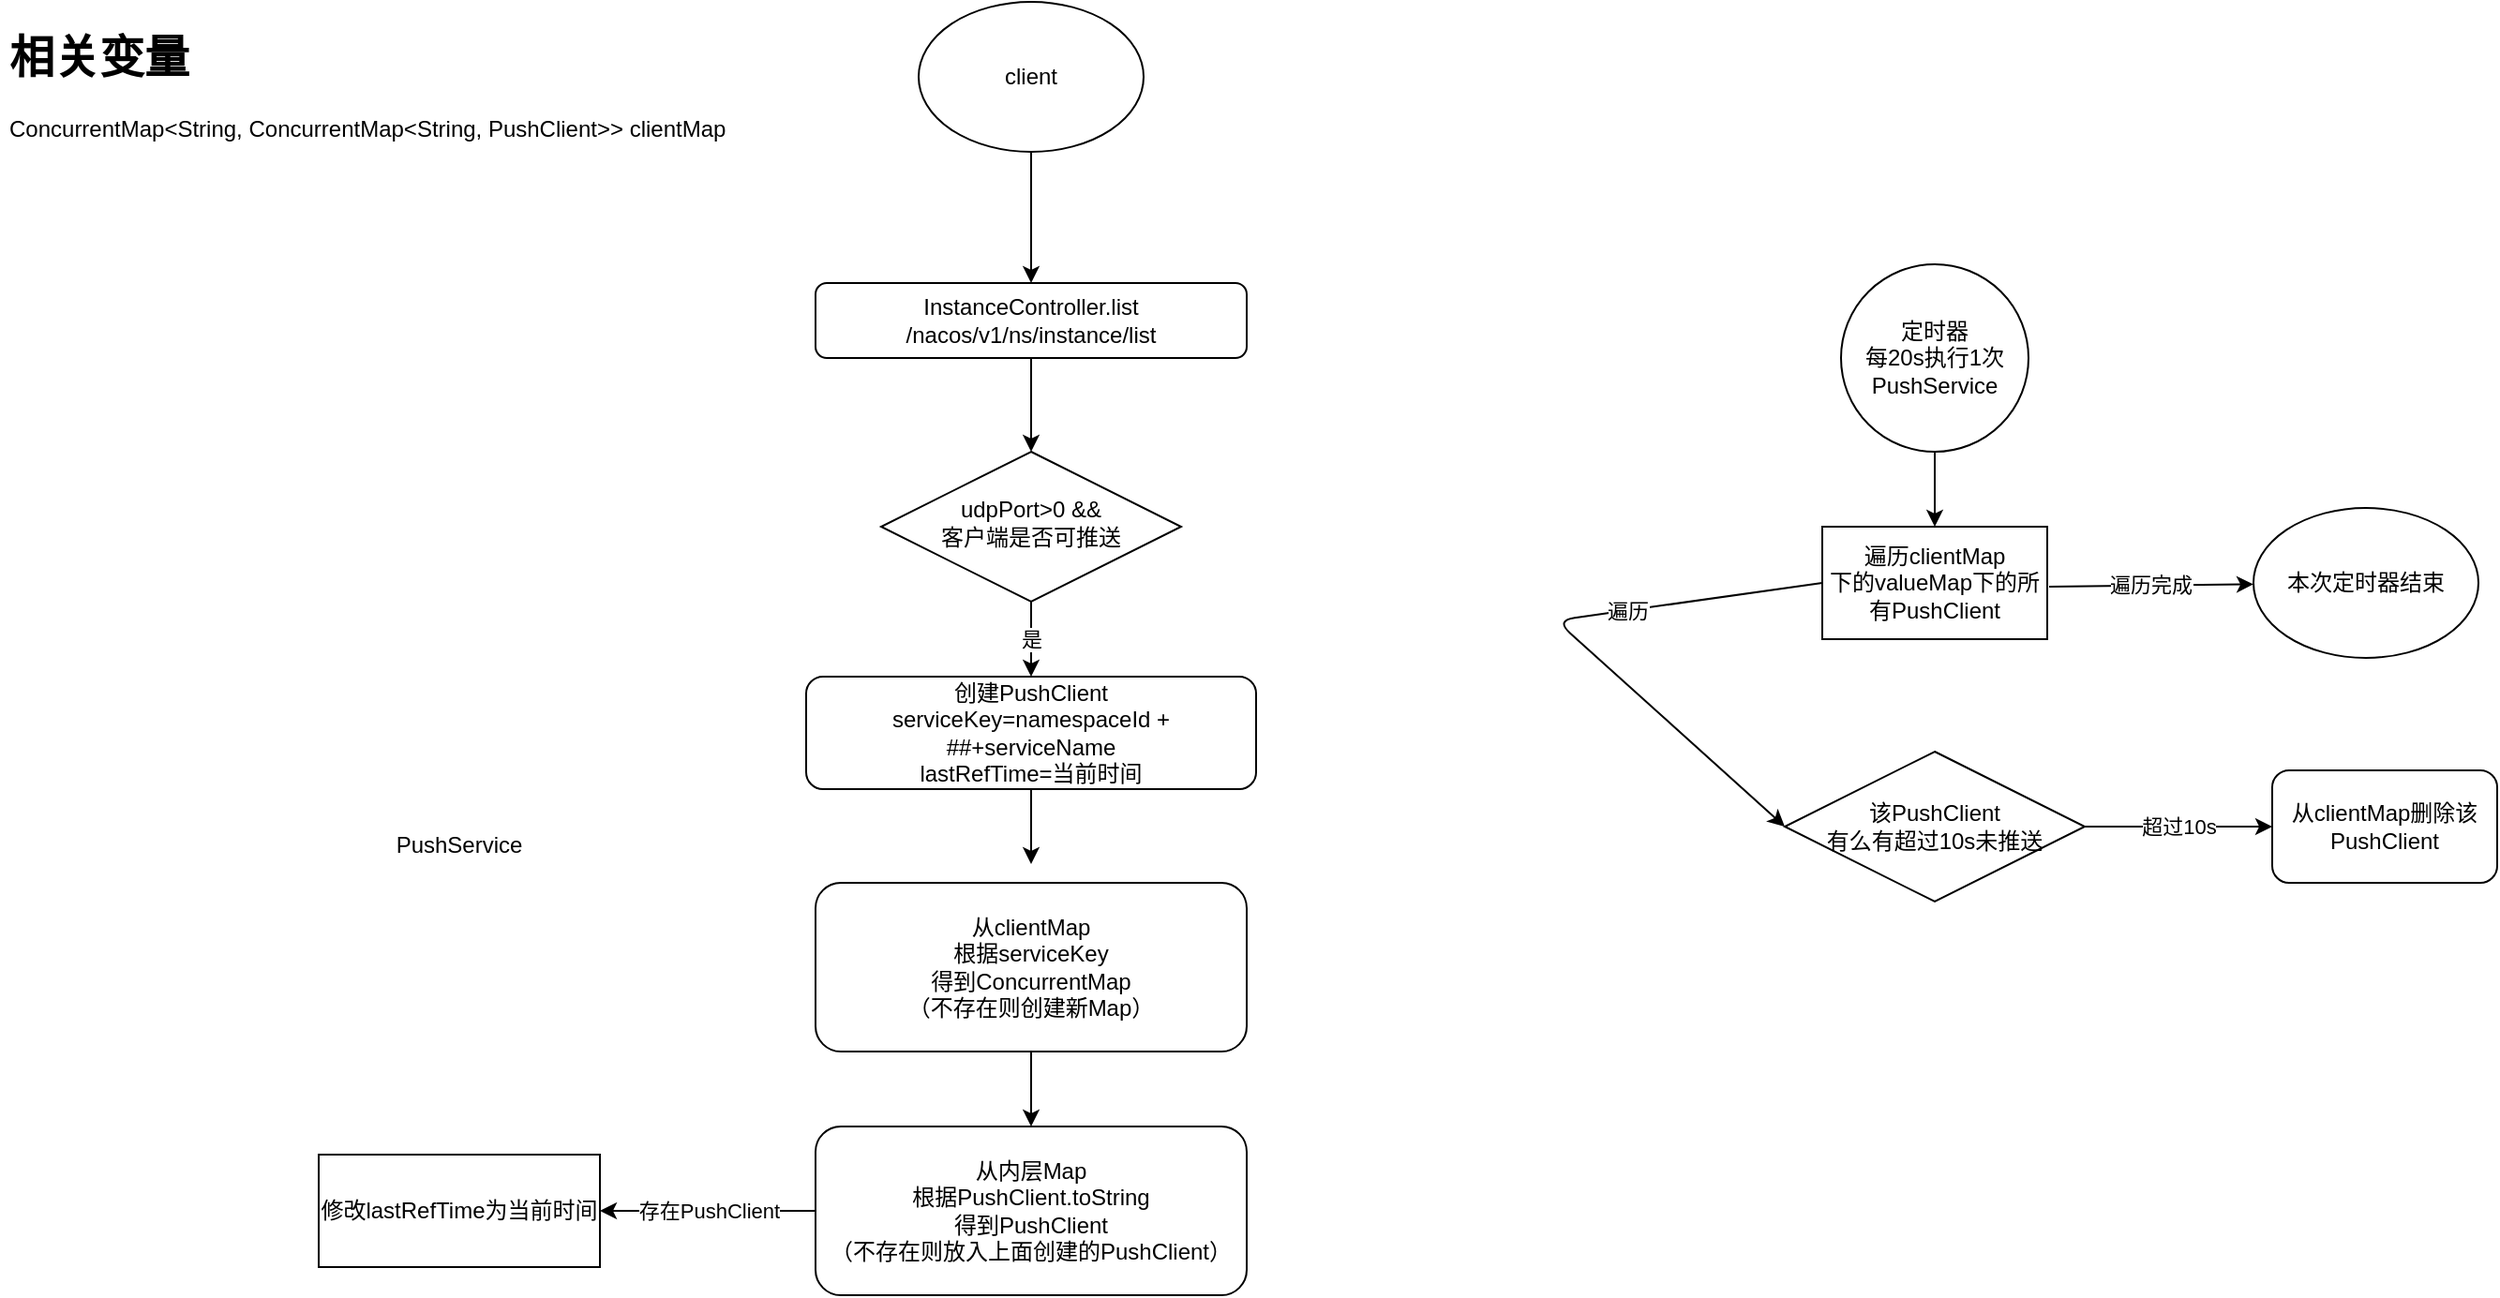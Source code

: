 <mxfile version="13.7.3" type="device" pages="5"><diagram id="C5RBs43oDa-KdzZeNtuy" name="heartbeat"><mxGraphModel dx="2249" dy="1991" grid="1" gridSize="10" guides="1" tooltips="1" connect="1" arrows="1" fold="1" page="1" pageScale="1" pageWidth="827" pageHeight="1169" math="0" shadow="0"><root><mxCell id="WIyWlLk6GJQsqaUBKTNV-0"/><mxCell id="WIyWlLk6GJQsqaUBKTNV-1" parent="WIyWlLk6GJQsqaUBKTNV-0"/><mxCell id="wNsF1G5I3sS4TSTgAf5W-1" value="InstanceController.list&lt;br&gt;/nacos/v1/ns/instance/list" style="rounded=1;whiteSpace=wrap;html=1;fontSize=12;glass=0;strokeWidth=1;shadow=0;" parent="WIyWlLk6GJQsqaUBKTNV-1" vertex="1"><mxGeometry x="165" y="110" width="230" height="40" as="geometry"/></mxCell><mxCell id="wNsF1G5I3sS4TSTgAf5W-3" value="udpPort&amp;gt;0 &amp;amp;&amp;amp;&lt;br&gt;客户端是否可推送" style="rhombus;whiteSpace=wrap;html=1;shadow=0;fontFamily=Helvetica;fontSize=12;align=center;strokeWidth=1;spacing=6;spacingTop=-4;" parent="WIyWlLk6GJQsqaUBKTNV-1" vertex="1"><mxGeometry x="200" y="200" width="160" height="80" as="geometry"/></mxCell><mxCell id="wNsF1G5I3sS4TSTgAf5W-4" value="" style="endArrow=classic;html=1;" parent="WIyWlLk6GJQsqaUBKTNV-1" source="wNsF1G5I3sS4TSTgAf5W-1" target="wNsF1G5I3sS4TSTgAf5W-3" edge="1"><mxGeometry width="50" height="50" relative="1" as="geometry"><mxPoint x="390" y="420" as="sourcePoint"/><mxPoint x="440" y="370" as="targetPoint"/></mxGeometry></mxCell><mxCell id="wNsF1G5I3sS4TSTgAf5W-6" value="创建PushClient&lt;br&gt;serviceKey=namespaceId + ##+serviceName&lt;br&gt;lastRefTime=当前时间" style="rounded=1;whiteSpace=wrap;html=1;fontSize=12;glass=0;strokeWidth=1;shadow=0;" parent="WIyWlLk6GJQsqaUBKTNV-1" vertex="1"><mxGeometry x="160" y="320" width="240" height="60" as="geometry"/></mxCell><mxCell id="wNsF1G5I3sS4TSTgAf5W-7" value="是" style="endArrow=classic;html=1;exitX=0.5;exitY=1;exitDx=0;exitDy=0;" parent="WIyWlLk6GJQsqaUBKTNV-1" source="wNsF1G5I3sS4TSTgAf5W-3" target="wNsF1G5I3sS4TSTgAf5W-6" edge="1"><mxGeometry width="50" height="50" relative="1" as="geometry"><mxPoint x="390" y="420" as="sourcePoint"/><mxPoint x="440" y="370" as="targetPoint"/></mxGeometry></mxCell><mxCell id="wNsF1G5I3sS4TSTgAf5W-10" value="" style="endArrow=classic;html=1;exitX=0.5;exitY=1;exitDx=0;exitDy=0;" parent="WIyWlLk6GJQsqaUBKTNV-1" source="wNsF1G5I3sS4TSTgAf5W-6" edge="1"><mxGeometry width="50" height="50" relative="1" as="geometry"><mxPoint x="390" y="470" as="sourcePoint"/><mxPoint x="280" y="420" as="targetPoint"/></mxGeometry></mxCell><mxCell id="wNsF1G5I3sS4TSTgAf5W-12" value="从clientMap&lt;br&gt;根据serviceKey&lt;br&gt;得到ConcurrentMap&lt;br&gt;（不存在则创建新Map）" style="rounded=1;whiteSpace=wrap;html=1;fontSize=12;glass=0;strokeWidth=1;shadow=0;" parent="WIyWlLk6GJQsqaUBKTNV-1" vertex="1"><mxGeometry x="165" y="430" width="230" height="90" as="geometry"/></mxCell><mxCell id="wNsF1G5I3sS4TSTgAf5W-14" value="从内层Map&lt;br&gt;根据PushClient.toString&lt;br&gt;得到PushClient&lt;br&gt;（不存在则放入上面创建的PushClient）" style="rounded=1;whiteSpace=wrap;html=1;fontSize=12;glass=0;strokeWidth=1;shadow=0;" parent="WIyWlLk6GJQsqaUBKTNV-1" vertex="1"><mxGeometry x="165" y="560" width="230" height="90" as="geometry"/></mxCell><mxCell id="wNsF1G5I3sS4TSTgAf5W-15" value="" style="endArrow=classic;html=1;exitX=0.5;exitY=1;exitDx=0;exitDy=0;entryX=0.5;entryY=0;entryDx=0;entryDy=0;" parent="WIyWlLk6GJQsqaUBKTNV-1" source="wNsF1G5I3sS4TSTgAf5W-12" target="wNsF1G5I3sS4TSTgAf5W-14" edge="1"><mxGeometry width="50" height="50" relative="1" as="geometry"><mxPoint x="390" y="560" as="sourcePoint"/><mxPoint x="440" y="510" as="targetPoint"/></mxGeometry></mxCell><mxCell id="wNsF1G5I3sS4TSTgAf5W-16" value="修改lastRefTime为当前时间" style="rounded=0;whiteSpace=wrap;html=1;" parent="WIyWlLk6GJQsqaUBKTNV-1" vertex="1"><mxGeometry x="-100" y="575" width="150" height="60" as="geometry"/></mxCell><mxCell id="wNsF1G5I3sS4TSTgAf5W-17" value="存在PushClient" style="endArrow=classic;html=1;exitX=0;exitY=0.5;exitDx=0;exitDy=0;" parent="WIyWlLk6GJQsqaUBKTNV-1" source="wNsF1G5I3sS4TSTgAf5W-14" target="wNsF1G5I3sS4TSTgAf5W-16" edge="1"><mxGeometry width="50" height="50" relative="1" as="geometry"><mxPoint x="360" y="560" as="sourcePoint"/><mxPoint x="410" y="510" as="targetPoint"/></mxGeometry></mxCell><mxCell id="wNsF1G5I3sS4TSTgAf5W-18" value="PushService" style="text;html=1;strokeColor=none;fillColor=none;align=center;verticalAlign=middle;whiteSpace=wrap;rounded=0;" parent="WIyWlLk6GJQsqaUBKTNV-1" vertex="1"><mxGeometry x="-45" y="400" width="40" height="20" as="geometry"/></mxCell><mxCell id="wNsF1G5I3sS4TSTgAf5W-19" value="client" style="ellipse;whiteSpace=wrap;html=1;" parent="WIyWlLk6GJQsqaUBKTNV-1" vertex="1"><mxGeometry x="220" y="-40" width="120" height="80" as="geometry"/></mxCell><mxCell id="wNsF1G5I3sS4TSTgAf5W-20" value="" style="endArrow=classic;html=1;exitX=0.5;exitY=1;exitDx=0;exitDy=0;" parent="WIyWlLk6GJQsqaUBKTNV-1" source="wNsF1G5I3sS4TSTgAf5W-19" target="wNsF1G5I3sS4TSTgAf5W-1" edge="1"><mxGeometry width="50" height="50" relative="1" as="geometry"><mxPoint x="360" y="250" as="sourcePoint"/><mxPoint x="410" y="200" as="targetPoint"/></mxGeometry></mxCell><mxCell id="wNsF1G5I3sS4TSTgAf5W-21" value="定时器&lt;br&gt;每20s执行1次&lt;br&gt;PushService" style="ellipse;whiteSpace=wrap;html=1;aspect=fixed;" parent="WIyWlLk6GJQsqaUBKTNV-1" vertex="1"><mxGeometry x="712" y="100" width="100" height="100" as="geometry"/></mxCell><mxCell id="wNsF1G5I3sS4TSTgAf5W-22" value="&lt;span&gt;该PushClient&lt;br&gt;有么有超过10s未推送&lt;br&gt;&lt;/span&gt;" style="rhombus;whiteSpace=wrap;html=1;" parent="WIyWlLk6GJQsqaUBKTNV-1" vertex="1"><mxGeometry x="682" y="360" width="160" height="80" as="geometry"/></mxCell><mxCell id="wNsF1G5I3sS4TSTgAf5W-23" value="&lt;span&gt;遍历&lt;/span&gt;&lt;span&gt;clientMap&lt;br&gt;下的valueMap下的所有PushClient&lt;/span&gt;" style="rounded=0;whiteSpace=wrap;html=1;" parent="WIyWlLk6GJQsqaUBKTNV-1" vertex="1"><mxGeometry x="702" y="240" width="120" height="60" as="geometry"/></mxCell><mxCell id="wNsF1G5I3sS4TSTgAf5W-24" value="" style="endArrow=classic;html=1;exitX=0;exitY=0.5;exitDx=0;exitDy=0;entryX=0;entryY=0.5;entryDx=0;entryDy=0;" parent="WIyWlLk6GJQsqaUBKTNV-1" source="wNsF1G5I3sS4TSTgAf5W-23" target="wNsF1G5I3sS4TSTgAf5W-22" edge="1"><mxGeometry width="50" height="50" relative="1" as="geometry"><mxPoint x="440" y="230" as="sourcePoint"/><mxPoint x="490" y="180" as="targetPoint"/><Array as="points"><mxPoint x="560" y="290"/></Array></mxGeometry></mxCell><mxCell id="wNsF1G5I3sS4TSTgAf5W-25" value="遍历" style="edgeLabel;html=1;align=center;verticalAlign=middle;resizable=0;points=[];" parent="wNsF1G5I3sS4TSTgAf5W-24" vertex="1" connectable="0"><mxGeometry x="-0.317" relative="1" as="geometry"><mxPoint as="offset"/></mxGeometry></mxCell><mxCell id="wNsF1G5I3sS4TSTgAf5W-26" value="从clientMap删除该&lt;br&gt;PushClient" style="rounded=1;whiteSpace=wrap;html=1;" parent="WIyWlLk6GJQsqaUBKTNV-1" vertex="1"><mxGeometry x="942" y="370" width="120" height="60" as="geometry"/></mxCell><mxCell id="wNsF1G5I3sS4TSTgAf5W-27" value="超过10s" style="endArrow=classic;html=1;exitX=1;exitY=0.5;exitDx=0;exitDy=0;entryX=0;entryY=0.5;entryDx=0;entryDy=0;" parent="WIyWlLk6GJQsqaUBKTNV-1" source="wNsF1G5I3sS4TSTgAf5W-22" target="wNsF1G5I3sS4TSTgAf5W-26" edge="1"><mxGeometry width="50" height="50" relative="1" as="geometry"><mxPoint x="472" y="230" as="sourcePoint"/><mxPoint x="522" y="180" as="targetPoint"/></mxGeometry></mxCell><mxCell id="wNsF1G5I3sS4TSTgAf5W-28" value="" style="endArrow=classic;html=1;entryX=0.5;entryY=0;entryDx=0;entryDy=0;" parent="WIyWlLk6GJQsqaUBKTNV-1" source="wNsF1G5I3sS4TSTgAf5W-21" target="wNsF1G5I3sS4TSTgAf5W-23" edge="1"><mxGeometry width="50" height="50" relative="1" as="geometry"><mxPoint x="712" y="240" as="sourcePoint"/><mxPoint x="762" y="190" as="targetPoint"/></mxGeometry></mxCell><mxCell id="wNsF1G5I3sS4TSTgAf5W-29" value="本次定时器结束" style="ellipse;whiteSpace=wrap;html=1;" parent="WIyWlLk6GJQsqaUBKTNV-1" vertex="1"><mxGeometry x="932" y="230" width="120" height="80" as="geometry"/></mxCell><mxCell id="wNsF1G5I3sS4TSTgAf5W-30" value="遍历完成" style="endArrow=classic;html=1;" parent="WIyWlLk6GJQsqaUBKTNV-1" target="wNsF1G5I3sS4TSTgAf5W-29" edge="1"><mxGeometry width="50" height="50" relative="1" as="geometry"><mxPoint x="823" y="272" as="sourcePoint"/><mxPoint x="762" y="190" as="targetPoint"/></mxGeometry></mxCell><mxCell id="wNsF1G5I3sS4TSTgAf5W-31" value="&lt;h1&gt;相关变量&lt;/h1&gt;&lt;p&gt;ConcurrentMap&amp;lt;String, ConcurrentMap&amp;lt;String, PushClient&amp;gt;&amp;gt; clientMap&lt;/p&gt;" style="text;html=1;strokeColor=none;fillColor=none;spacing=5;spacingTop=-20;whiteSpace=wrap;overflow=hidden;rounded=0;" parent="WIyWlLk6GJQsqaUBKTNV-1" vertex="1"><mxGeometry x="-270" y="-30" width="430" height="120" as="geometry"/></mxCell></root></mxGraphModel></diagram><diagram id="qTAn6AD9C-5zICgENi2s" name="服务注册"><mxGraphModel dx="2249" dy="822" grid="1" gridSize="10" guides="1" tooltips="1" connect="1" arrows="1" fold="1" page="1" pageScale="1" pageWidth="827" pageHeight="1169" math="0" shadow="0"><root><mxCell id="N-5XXDXNw9CwZhwKqLhG-0"/><mxCell id="N-5XXDXNw9CwZhwKqLhG-1" parent="N-5XXDXNw9CwZhwKqLhG-0"/><mxCell id="N-5XXDXNw9CwZhwKqLhG-2" value="服务启动&lt;br&gt;client" style="ellipse;whiteSpace=wrap;html=1;" vertex="1" parent="N-5XXDXNw9CwZhwKqLhG-1"><mxGeometry x="275" y="70" width="120" height="80" as="geometry"/></mxCell><mxCell id="N-5XXDXNw9CwZhwKqLhG-3" value="&lt;span style=&quot;color: rgb(77 , 77 , 77) ; font-family: , &amp;#34;sf ui text&amp;#34; , &amp;#34;arial&amp;#34; , &amp;#34;pingfang sc&amp;#34; , &amp;#34;hiragino sans gb&amp;#34; , &amp;#34;microsoft yahei&amp;#34; , &amp;#34;wenquanyi micro hei&amp;#34; , sans-serif , &amp;#34;simhei&amp;#34; , &amp;#34;simsun&amp;#34; ; font-size: 16px ; background-color: rgb(255 , 255 , 255)&quot;&gt;NacosNamingService.registerInstance&lt;br&gt;服务注册&lt;br&gt;&lt;/span&gt;" style="rounded=1;whiteSpace=wrap;html=1;" vertex="1" parent="N-5XXDXNw9CwZhwKqLhG-1"><mxGeometry x="170" y="220" width="330" height="60" as="geometry"/></mxCell><mxCell id="N-5XXDXNw9CwZhwKqLhG-4" value="" style="endArrow=classic;html=1;exitX=0.5;exitY=1;exitDx=0;exitDy=0;" edge="1" parent="N-5XXDXNw9CwZhwKqLhG-1" source="N-5XXDXNw9CwZhwKqLhG-2" target="N-5XXDXNw9CwZhwKqLhG-3"><mxGeometry width="50" height="50" relative="1" as="geometry"><mxPoint x="390" y="430" as="sourcePoint"/><mxPoint x="440" y="380" as="targetPoint"/></mxGeometry></mxCell><mxCell id="N-5XXDXNw9CwZhwKqLhG-5" value="是否临时节点" style="rhombus;whiteSpace=wrap;html=1;" vertex="1" parent="N-5XXDXNw9CwZhwKqLhG-1"><mxGeometry x="280" y="340" width="110" height="80" as="geometry"/></mxCell><mxCell id="N-5XXDXNw9CwZhwKqLhG-6" value="Server" style="ellipse;whiteSpace=wrap;html=1;" vertex="1" parent="N-5XXDXNw9CwZhwKqLhG-1"><mxGeometry x="-200" y="340" width="120" height="80" as="geometry"/></mxCell><mxCell id="N-5XXDXNw9CwZhwKqLhG-7" value="" style="endArrow=classic;html=1;exitX=0;exitY=0.5;exitDx=0;exitDy=0;" edge="1" parent="N-5XXDXNw9CwZhwKqLhG-1" source="N-5XXDXNw9CwZhwKqLhG-5" target="N-5XXDXNw9CwZhwKqLhG-6"><mxGeometry width="50" height="50" relative="1" as="geometry"><mxPoint x="390" y="430" as="sourcePoint"/><mxPoint x="440" y="380" as="targetPoint"/></mxGeometry></mxCell><mxCell id="N-5XXDXNw9CwZhwKqLhG-13" value="是&amp;nbsp;" style="edgeLabel;html=1;align=center;verticalAlign=middle;resizable=0;points=[];" vertex="1" connectable="0" parent="N-5XXDXNw9CwZhwKqLhG-7"><mxGeometry x="-0.339" relative="1" as="geometry"><mxPoint as="offset"/></mxGeometry></mxCell><mxCell id="N-5XXDXNw9CwZhwKqLhG-8" value="" style="endArrow=classic;html=1;exitX=0.5;exitY=1;exitDx=0;exitDy=0;" edge="1" parent="N-5XXDXNw9CwZhwKqLhG-1" source="N-5XXDXNw9CwZhwKqLhG-3" target="N-5XXDXNw9CwZhwKqLhG-5"><mxGeometry width="50" height="50" relative="1" as="geometry"><mxPoint x="390" y="430" as="sourcePoint"/><mxPoint x="440" y="380" as="targetPoint"/></mxGeometry></mxCell><mxCell id="N-5XXDXNw9CwZhwKqLhG-10" value="&lt;span class=&quot;hljs-title&quot; style=&quot;box-sizing: border-box ; outline: 0px ; margin: 0px ; padding: 0px ; color: rgb(193 , 132 , 1) ; overflow-wrap: break-word ; font-family: &amp;#34;source code pro&amp;#34; , &amp;#34;dejavu sans mono&amp;#34; , &amp;#34;ubuntu mono&amp;#34; , &amp;#34;anonymous pro&amp;#34; , &amp;#34;droid sans mono&amp;#34; , &amp;#34;menlo&amp;#34; , &amp;#34;monaco&amp;#34; , &amp;#34;consolas&amp;#34; , &amp;#34;inconsolata&amp;#34; , &amp;#34;courier&amp;#34; , monospace , &amp;#34;pingfang sc&amp;#34; , &amp;#34;microsoft yahei&amp;#34; , sans-serif ; font-size: 14px ; text-align: left ; background-color: rgb(250 , 250 , 250)&quot;&gt;BeatTask&lt;/span&gt;&lt;span style=&quot;color: rgb(56 , 58 , 66) ; font-family: &amp;#34;source code pro&amp;#34; , &amp;#34;dejavu sans mono&amp;#34; , &amp;#34;ubuntu mono&amp;#34; , &amp;#34;anonymous pro&amp;#34; , &amp;#34;droid sans mono&amp;#34; , &amp;#34;menlo&amp;#34; , &amp;#34;monaco&amp;#34; , &amp;#34;consolas&amp;#34; , &amp;#34;inconsolata&amp;#34; , &amp;#34;courier&amp;#34; , monospace , &amp;#34;pingfang sc&amp;#34; , &amp;#34;microsoft yahei&amp;#34; , sans-serif ; font-size: 14px ; text-align: left ; background-color: rgb(250 , 250 , 250)&quot;&gt; &lt;/span&gt;&lt;span style=&quot;color: rgb(160 , 161 , 167) ; font-family: &amp;#34;source code pro&amp;#34; , &amp;#34;dejavu sans mono&amp;#34; , &amp;#34;ubuntu mono&amp;#34; , &amp;#34;anonymous pro&amp;#34; , &amp;#34;droid sans mono&amp;#34; , &amp;#34;menlo&amp;#34; , &amp;#34;monaco&amp;#34; , &amp;#34;consolas&amp;#34; , &amp;#34;inconsolata&amp;#34; , &amp;#34;courier&amp;#34; , monospace , &amp;#34;pingfang sc&amp;#34; , &amp;#34;microsoft yahei&amp;#34; , sans-serif ; font-size: 14px ; font-style: italic ; text-align: left ; background-color: rgb(250 , 250 , 250)&quot;&gt;&lt;br&gt;PUT /nacos/v1/ns/instance/beat每5s发送心跳&lt;br&gt;&amp;nbsp;服务不存在，会先注册&lt;br&gt;&lt;/span&gt;" style="text;html=1;strokeColor=none;fillColor=none;align=center;verticalAlign=middle;whiteSpace=wrap;rounded=0;" vertex="1" parent="N-5XXDXNw9CwZhwKqLhG-1"><mxGeometry x="50" y="330" width="40" height="20" as="geometry"/></mxCell><mxCell id="N-5XXDXNw9CwZhwKqLhG-15" value="注册实例&lt;br&gt;POST /nacos/v1/ns/instance&amp;nbsp;" style="rounded=1;whiteSpace=wrap;html=1;" vertex="1" parent="N-5XXDXNw9CwZhwKqLhG-1"><mxGeometry x="265" y="610" width="235" height="60" as="geometry"/></mxCell><mxCell id="N-5XXDXNw9CwZhwKqLhG-17" value="" style="endArrow=classic;html=1;exitX=0.818;exitY=0.983;exitDx=0;exitDy=0;exitPerimeter=0;entryX=0.75;entryY=0;entryDx=0;entryDy=0;" edge="1" parent="N-5XXDXNw9CwZhwKqLhG-1" source="N-5XXDXNw9CwZhwKqLhG-3" target="N-5XXDXNw9CwZhwKqLhG-15"><mxGeometry width="50" height="50" relative="1" as="geometry"><mxPoint x="390" y="330" as="sourcePoint"/><mxPoint x="430" y="420" as="targetPoint"/></mxGeometry></mxCell><mxCell id="WFWBq-Cx16Kxaz3uELRz-3" value="&lt;h1&gt;Client主要类&lt;/h1&gt;&lt;p&gt;NacosNamingService.registerInstance&amp;nbsp;&lt;/p&gt;&lt;p&gt;BeatReactor&lt;/p&gt;&lt;p&gt;BeatTask&lt;/p&gt;" style="text;html=1;strokeColor=none;fillColor=none;spacing=5;spacingTop=-20;whiteSpace=wrap;overflow=hidden;rounded=0;" vertex="1" parent="N-5XXDXNw9CwZhwKqLhG-1"><mxGeometry x="-560" y="30" width="260" height="120" as="geometry"/></mxCell><mxCell id="WFWBq-Cx16Kxaz3uELRz-4" value="&lt;h1&gt;Server主要类&lt;/h1&gt;&lt;p&gt;&lt;span&gt;InstanceController.register&lt;/span&gt;&lt;/p&gt;&lt;p&gt;ServiceManager.registerInstance&lt;/p&gt;" style="text;html=1;strokeColor=none;fillColor=none;spacing=5;spacingTop=-20;whiteSpace=wrap;overflow=hidden;rounded=0;" vertex="1" parent="N-5XXDXNw9CwZhwKqLhG-1"><mxGeometry x="-560" y="250" width="190" height="120" as="geometry"/></mxCell><mxCell id="sD-379YR-bMaSNvnK1E9-1" value="返回20404资源没找到" style="endArrow=classic;html=1;exitX=0.5;exitY=1;exitDx=0;exitDy=0;entryX=0;entryY=0.5;entryDx=0;entryDy=0;" edge="1" parent="N-5XXDXNw9CwZhwKqLhG-1" source="N-5XXDXNw9CwZhwKqLhG-6" target="sD-379YR-bMaSNvnK1E9-2"><mxGeometry width="50" height="50" relative="1" as="geometry"><mxPoint x="-110" y="420" as="sourcePoint"/><mxPoint x="-140" y="500" as="targetPoint"/></mxGeometry></mxCell><mxCell id="sD-379YR-bMaSNvnK1E9-2" value="服务端还没注册&lt;br&gt;返回20404" style="rounded=1;whiteSpace=wrap;html=1;" vertex="1" parent="N-5XXDXNw9CwZhwKqLhG-1"><mxGeometry x="200" y="480" width="120" height="60" as="geometry"/></mxCell><mxCell id="sD-379YR-bMaSNvnK1E9-3" value="" style="endArrow=classic;html=1;exitX=0.583;exitY=1;exitDx=0;exitDy=0;exitPerimeter=0;" edge="1" parent="N-5XXDXNw9CwZhwKqLhG-1" source="sD-379YR-bMaSNvnK1E9-2" target="N-5XXDXNw9CwZhwKqLhG-15"><mxGeometry width="50" height="50" relative="1" as="geometry"><mxPoint x="-110" y="420" as="sourcePoint"/><mxPoint x="-60" y="370" as="targetPoint"/></mxGeometry></mxCell></root></mxGraphModel></diagram><diagram id="WcxmM-SorivEfg7YcJxr" name="处理服务节点"><mxGraphModel dx="2249" dy="822" grid="1" gridSize="10" guides="1" tooltips="1" connect="1" arrows="1" fold="1" page="1" pageScale="1" pageWidth="827" pageHeight="1169" math="0" shadow="0"><root><mxCell id="_FnQAn3Bw1lYPRytVKow-0"/><mxCell id="_FnQAn3Bw1lYPRytVKow-1" parent="_FnQAn3Bw1lYPRytVKow-0"/><mxCell id="_FnQAn3Bw1lYPRytVKow-2" value="&lt;h1&gt;Client处理推送数据-processServiceJson&lt;/h1&gt;&lt;div&gt;HostReactor类&lt;br&gt;&lt;/div&gt;&lt;p&gt;udp推送触发&lt;/p&gt;&lt;p&gt;请求/nacos/v1/ns/instance/list触发&lt;br&gt;&lt;/p&gt;" style="text;html=1;strokeColor=none;fillColor=none;spacing=5;spacingTop=-20;whiteSpace=wrap;overflow=hidden;rounded=0;" vertex="1" parent="_FnQAn3Bw1lYPRytVKow-1"><mxGeometry x="40" y="70" width="490" height="120" as="geometry"/></mxCell><mxCell id="_FnQAn3Bw1lYPRytVKow-3" value="服务端udp推送过来" style="ellipse;whiteSpace=wrap;html=1;" vertex="1" parent="_FnQAn3Bw1lYPRytVKow-1"><mxGeometry x="190" y="230" width="120" height="80" as="geometry"/></mxCell><mxCell id="_FnQAn3Bw1lYPRytVKow-4" value="&lt;span style=&quot;text-align: left&quot;&gt;/nacos/v1/ns/instance/list&lt;br&gt;客户端发起&lt;br&gt;&lt;/span&gt;" style="ellipse;whiteSpace=wrap;html=1;" vertex="1" parent="_FnQAn3Bw1lYPRytVKow-1"><mxGeometry x="380" y="200" width="190" height="80" as="geometry"/></mxCell><mxCell id="_FnQAn3Bw1lYPRytVKow-5" value="&lt;h1 style=&quot;text-align: left&quot;&gt;&lt;font style=&quot;font-size: 18px ; font-weight: normal&quot;&gt;processServiceJson&lt;/font&gt;&lt;/h1&gt;" style="rounded=1;whiteSpace=wrap;html=1;" vertex="1" parent="_FnQAn3Bw1lYPRytVKow-1"><mxGeometry x="220" y="400" width="290" height="60" as="geometry"/></mxCell><mxCell id="_FnQAn3Bw1lYPRytVKow-6" value="" style="endArrow=classic;html=1;exitX=0.5;exitY=1;exitDx=0;exitDy=0;entryX=0.107;entryY=-0.05;entryDx=0;entryDy=0;entryPerimeter=0;" edge="1" parent="_FnQAn3Bw1lYPRytVKow-1" source="_FnQAn3Bw1lYPRytVKow-3" target="_FnQAn3Bw1lYPRytVKow-5"><mxGeometry width="50" height="50" relative="1" as="geometry"><mxPoint x="360" y="380" as="sourcePoint"/><mxPoint x="410" y="330" as="targetPoint"/></mxGeometry></mxCell><mxCell id="_FnQAn3Bw1lYPRytVKow-8" value="" style="endArrow=classic;html=1;exitX=0.5;exitY=1;exitDx=0;exitDy=0;entryX=0.834;entryY=0.033;entryDx=0;entryDy=0;entryPerimeter=0;" edge="1" parent="_FnQAn3Bw1lYPRytVKow-1" source="_FnQAn3Bw1lYPRytVKow-4" target="_FnQAn3Bw1lYPRytVKow-5"><mxGeometry width="50" height="50" relative="1" as="geometry"><mxPoint x="360" y="380" as="sourcePoint"/><mxPoint x="410" y="330" as="targetPoint"/></mxGeometry></mxCell><mxCell id="_FnQAn3Bw1lYPRytVKow-9" value="服务器返回" style="edgeLabel;html=1;align=center;verticalAlign=middle;resizable=0;points=[];" vertex="1" connectable="0" parent="_FnQAn3Bw1lYPRytVKow-8"><mxGeometry x="-0.312" y="1" relative="1" as="geometry"><mxPoint as="offset"/></mxGeometry></mxCell><mxCell id="W5ueU6UhLi9T202CeL9n-0" value="host为空或者数据不合法" style="rhombus;whiteSpace=wrap;html=1;" vertex="1" parent="_FnQAn3Bw1lYPRytVKow-1"><mxGeometry x="260" y="520" width="190" height="80" as="geometry"/></mxCell><mxCell id="W5ueU6UhLi9T202CeL9n-1" value="" style="endArrow=classic;html=1;" edge="1" parent="_FnQAn3Bw1lYPRytVKow-1" target="W5ueU6UhLi9T202CeL9n-0"><mxGeometry width="50" height="50" relative="1" as="geometry"><mxPoint x="355" y="460" as="sourcePoint"/><mxPoint x="410" y="590" as="targetPoint"/></mxGeometry></mxCell><mxCell id="W5ueU6UhLi9T202CeL9n-2" value="结束" style="ellipse;whiteSpace=wrap;html=1;" vertex="1" parent="_FnQAn3Bw1lYPRytVKow-1"><mxGeometry x="-30" y="520" width="120" height="80" as="geometry"/></mxCell><mxCell id="W5ueU6UhLi9T202CeL9n-3" value="条件满足" style="endArrow=classic;html=1;exitX=0;exitY=0.5;exitDx=0;exitDy=0;" edge="1" parent="_FnQAn3Bw1lYPRytVKow-1" source="W5ueU6UhLi9T202CeL9n-0" target="W5ueU6UhLi9T202CeL9n-2"><mxGeometry width="50" height="50" relative="1" as="geometry"><mxPoint x="360" y="640" as="sourcePoint"/><mxPoint x="410" y="590" as="targetPoint"/></mxGeometry></mxCell><mxCell id="W5ueU6UhLi9T202CeL9n-4" value="设置新的json值&lt;br&gt;jsonFromServer" style="rounded=1;whiteSpace=wrap;html=1;" vertex="1" parent="_FnQAn3Bw1lYPRytVKow-1"><mxGeometry x="295" y="650" width="120" height="60" as="geometry"/></mxCell><mxCell id="W5ueU6UhLi9T202CeL9n-5" value="有合法host" style="endArrow=classic;html=1;exitX=0.5;exitY=1;exitDx=0;exitDy=0;" edge="1" parent="_FnQAn3Bw1lYPRytVKow-1" source="W5ueU6UhLi9T202CeL9n-0" target="W5ueU6UhLi9T202CeL9n-4"><mxGeometry width="50" height="50" relative="1" as="geometry"><mxPoint x="360" y="640" as="sourcePoint"/><mxPoint x="410" y="590" as="targetPoint"/></mxGeometry></mxCell><mxCell id="W5ueU6UhLi9T202CeL9n-6" value="数据是否有变动" style="rhombus;whiteSpace=wrap;html=1;" vertex="1" parent="_FnQAn3Bw1lYPRytVKow-1"><mxGeometry x="260" y="770" width="190" height="80" as="geometry"/></mxCell><mxCell id="W5ueU6UhLi9T202CeL9n-7" value="" style="endArrow=classic;html=1;exitX=0.5;exitY=1;exitDx=0;exitDy=0;" edge="1" parent="_FnQAn3Bw1lYPRytVKow-1" source="W5ueU6UhLi9T202CeL9n-4" target="W5ueU6UhLi9T202CeL9n-6"><mxGeometry width="50" height="50" relative="1" as="geometry"><mxPoint x="360" y="740" as="sourcePoint"/><mxPoint x="410" y="690" as="targetPoint"/></mxGeometry></mxCell><mxCell id="W5ueU6UhLi9T202CeL9n-8" value="&lt;h1&gt;数据是否有变动&lt;/h1&gt;&lt;p&gt;同个实例，内容是否有变动&lt;/p&gt;&lt;p&gt;是否有新实例节点加入&lt;/p&gt;&lt;p&gt;是否有旧实例节点推出&lt;/p&gt;" style="text;html=1;strokeColor=none;fillColor=none;spacing=5;spacingTop=-20;whiteSpace=wrap;overflow=hidden;rounded=0;" vertex="1" parent="_FnQAn3Bw1lYPRytVKow-1"><mxGeometry x="-60" y="670" width="180" height="120" as="geometry"/></mxCell><mxCell id="W5ueU6UhLi9T202CeL9n-9" value="" style="endArrow=none;dashed=1;html=1;dashPattern=1 3;strokeWidth=2;entryX=0.074;entryY=0.388;entryDx=0;entryDy=0;entryPerimeter=0;" edge="1" parent="_FnQAn3Bw1lYPRytVKow-1" source="W5ueU6UhLi9T202CeL9n-8" target="W5ueU6UhLi9T202CeL9n-6"><mxGeometry width="50" height="50" relative="1" as="geometry"><mxPoint x="360" y="740" as="sourcePoint"/><mxPoint x="410" y="690" as="targetPoint"/></mxGeometry></mxCell><mxCell id="W5ueU6UhLi9T202CeL9n-10" value="事件通知服务变更，如果有监听者，会发送NamingEvent事件" style="rounded=1;whiteSpace=wrap;html=1;" vertex="1" parent="_FnQAn3Bw1lYPRytVKow-1"><mxGeometry x="295" y="920" width="120" height="60" as="geometry"/></mxCell><mxCell id="W5ueU6UhLi9T202CeL9n-11" value="" style="endArrow=classic;html=1;exitX=0.5;exitY=1;exitDx=0;exitDy=0;" edge="1" parent="_FnQAn3Bw1lYPRytVKow-1" source="W5ueU6UhLi9T202CeL9n-6" target="W5ueU6UhLi9T202CeL9n-10"><mxGeometry width="50" height="50" relative="1" as="geometry"><mxPoint x="360" y="740" as="sourcePoint"/><mxPoint x="410" y="690" as="targetPoint"/></mxGeometry></mxCell><mxCell id="W5ueU6UhLi9T202CeL9n-12" value="是" style="edgeLabel;html=1;align=center;verticalAlign=middle;resizable=0;points=[];" vertex="1" connectable="0" parent="W5ueU6UhLi9T202CeL9n-11"><mxGeometry x="-0.286" relative="1" as="geometry"><mxPoint as="offset"/></mxGeometry></mxCell><mxCell id="W5ueU6UhLi9T202CeL9n-13" value="把ServiceInfo写入磁盘" style="rounded=1;whiteSpace=wrap;html=1;" vertex="1" parent="_FnQAn3Bw1lYPRytVKow-1"><mxGeometry x="460" y="920" width="150" height="60" as="geometry"/></mxCell><mxCell id="W5ueU6UhLi9T202CeL9n-14" value="是" style="endArrow=classic;html=1;exitX=1;exitY=1;exitDx=0;exitDy=0;entryX=0.25;entryY=0;entryDx=0;entryDy=0;" edge="1" parent="_FnQAn3Bw1lYPRytVKow-1" source="W5ueU6UhLi9T202CeL9n-6" target="W5ueU6UhLi9T202CeL9n-13"><mxGeometry width="50" height="50" relative="1" as="geometry"><mxPoint x="360" y="730" as="sourcePoint"/><mxPoint x="410" y="680" as="targetPoint"/></mxGeometry></mxCell></root></mxGraphModel></diagram><diagram id="clYTbVm1pZznsvLrd-OX" name="PushService"><mxGraphModel dx="2249" dy="822" grid="1" gridSize="10" guides="1" tooltips="1" connect="1" arrows="1" fold="1" page="1" pageScale="1" pageWidth="827" pageHeight="1169" math="0" shadow="0"><root><mxCell id="qKt8izvuRr8g_LNSEP6I-0"/><mxCell id="qKt8izvuRr8g_LNSEP6I-1" parent="qKt8izvuRr8g_LNSEP6I-0"/><mxCell id="qKt8izvuRr8g_LNSEP6I-2" value="&lt;h1&gt;Server&lt;/h1&gt;&lt;div&gt;PushService(udp)&lt;br&gt;&lt;/div&gt;&lt;p&gt;com.alibaba.nacos.naming.push.receiver(线程名)&lt;/p&gt;" style="text;html=1;strokeColor=none;fillColor=none;spacing=5;spacingTop=-20;whiteSpace=wrap;overflow=hidden;rounded=0;" vertex="1" parent="qKt8izvuRr8g_LNSEP6I-1"><mxGeometry x="-140" y="50" width="400" height="100" as="geometry"/></mxCell><mxCell id="qKt8izvuRr8g_LNSEP6I-3" value="定时删除没推送服务线程&lt;br&gt;removeClientIfZombie&lt;br&gt;(每20s定时执行1次)" style="rounded=1;whiteSpace=wrap;html=1;" vertex="1" parent="qKt8izvuRr8g_LNSEP6I-1"><mxGeometry x="255" y="240" width="200" height="60" as="geometry"/></mxCell><mxCell id="qKt8izvuRr8g_LNSEP6I-5" value="遍历clientMap&lt;br&gt;有没有超过10s未推送服务" style="rhombus;whiteSpace=wrap;html=1;" vertex="1" parent="qKt8izvuRr8g_LNSEP6I-1"><mxGeometry x="250" y="390" width="210" height="80" as="geometry"/></mxCell><mxCell id="qKt8izvuRr8g_LNSEP6I-6" value="从服务器删除该实例" style="rounded=1;whiteSpace=wrap;html=1;" vertex="1" parent="qKt8izvuRr8g_LNSEP6I-1"><mxGeometry x="10" y="400" width="120" height="60" as="geometry"/></mxCell><mxCell id="qKt8izvuRr8g_LNSEP6I-7" value="" style="endArrow=classic;html=1;exitX=0;exitY=0.5;exitDx=0;exitDy=0;" edge="1" parent="qKt8izvuRr8g_LNSEP6I-1" source="qKt8izvuRr8g_LNSEP6I-5" target="qKt8izvuRr8g_LNSEP6I-6"><mxGeometry width="50" height="50" relative="1" as="geometry"><mxPoint x="390" y="420" as="sourcePoint"/><mxPoint x="440" y="370" as="targetPoint"/></mxGeometry></mxCell><mxCell id="qKt8izvuRr8g_LNSEP6I-9" value="有" style="edgeLabel;html=1;align=center;verticalAlign=middle;resizable=0;points=[];" vertex="1" connectable="0" parent="qKt8izvuRr8g_LNSEP6I-7"><mxGeometry x="-0.183" y="-1" relative="1" as="geometry"><mxPoint as="offset"/></mxGeometry></mxCell><mxCell id="qKt8izvuRr8g_LNSEP6I-10" value="" style="endArrow=classic;html=1;exitX=0.5;exitY=1;exitDx=0;exitDy=0;" edge="1" parent="qKt8izvuRr8g_LNSEP6I-1" source="qKt8izvuRr8g_LNSEP6I-3" target="qKt8izvuRr8g_LNSEP6I-5"><mxGeometry width="50" height="50" relative="1" as="geometry"><mxPoint x="390" y="410" as="sourcePoint"/><mxPoint x="440" y="360" as="targetPoint"/></mxGeometry></mxCell><mxCell id="qKt8izvuRr8g_LNSEP6I-11" value="有ServiceChangeEvent进来&lt;br&gt;onApplicationEvent(ServiceChangeEvent event)" style="rounded=1;whiteSpace=wrap;html=1;" vertex="1" parent="qKt8izvuRr8g_LNSEP6I-1"><mxGeometry x="590" y="240" width="300" height="60" as="geometry"/></mxCell><mxCell id="qKt8izvuRr8g_LNSEP6I-12" value="1s后执行&lt;br&gt;ServiceChangeEvent" style="rounded=1;whiteSpace=wrap;html=1;" vertex="1" parent="qKt8izvuRr8g_LNSEP6I-1"><mxGeometry x="665" y="360" width="150" height="60" as="geometry"/></mxCell><mxCell id="qKt8izvuRr8g_LNSEP6I-14" value="" style="endArrow=classic;html=1;exitX=0.5;exitY=1;exitDx=0;exitDy=0;" edge="1" parent="qKt8izvuRr8g_LNSEP6I-1" source="qKt8izvuRr8g_LNSEP6I-11" target="qKt8izvuRr8g_LNSEP6I-12"><mxGeometry width="50" height="50" relative="1" as="geometry"><mxPoint x="390" y="370" as="sourcePoint"/><mxPoint x="440" y="320" as="targetPoint"/></mxGeometry></mxCell><mxCell id="qKt8izvuRr8g_LNSEP6I-15" value="pushService.serviceChanged(service);" style="text;html=1;strokeColor=none;fillColor=none;align=center;verticalAlign=middle;whiteSpace=wrap;rounded=0;" vertex="1" parent="qKt8izvuRr8g_LNSEP6I-1"><mxGeometry x="610" y="60" width="300" height="20" as="geometry"/></mxCell><mxCell id="qKt8izvuRr8g_LNSEP6I-16" value="该ServiceName&lt;br&gt;有没有存在推送客户端&lt;br&gt;PushClient" style="rhombus;whiteSpace=wrap;html=1;" vertex="1" parent="qKt8izvuRr8g_LNSEP6I-1"><mxGeometry x="665" y="490" width="150" height="80" as="geometry"/></mxCell><mxCell id="qKt8izvuRr8g_LNSEP6I-17" value="" style="endArrow=classic;html=1;exitX=0.5;exitY=1;exitDx=0;exitDy=0;entryX=0.5;entryY=0;entryDx=0;entryDy=0;" edge="1" parent="qKt8izvuRr8g_LNSEP6I-1" source="qKt8izvuRr8g_LNSEP6I-12" target="qKt8izvuRr8g_LNSEP6I-16"><mxGeometry width="50" height="50" relative="1" as="geometry"><mxPoint x="390" y="350" as="sourcePoint"/><mxPoint x="440" y="300" as="targetPoint"/></mxGeometry></mxCell><mxCell id="qKt8izvuRr8g_LNSEP6I-18" value="结束" style="ellipse;whiteSpace=wrap;html=1;" vertex="1" parent="qKt8izvuRr8g_LNSEP6I-1"><mxGeometry x="930" y="490" width="120" height="80" as="geometry"/></mxCell><mxCell id="qKt8izvuRr8g_LNSEP6I-19" value="" style="endArrow=classic;html=1;exitX=1;exitY=0.5;exitDx=0;exitDy=0;" edge="1" parent="qKt8izvuRr8g_LNSEP6I-1" source="qKt8izvuRr8g_LNSEP6I-16" target="qKt8izvuRr8g_LNSEP6I-18"><mxGeometry width="50" height="50" relative="1" as="geometry"><mxPoint x="390" y="450" as="sourcePoint"/><mxPoint x="440" y="400" as="targetPoint"/></mxGeometry></mxCell><mxCell id="qKt8izvuRr8g_LNSEP6I-20" value="不存在" style="edgeLabel;html=1;align=center;verticalAlign=middle;resizable=0;points=[];" vertex="1" connectable="0" parent="qKt8izvuRr8g_LNSEP6I-19"><mxGeometry x="-0.217" y="-1" relative="1" as="geometry"><mxPoint as="offset"/></mxGeometry></mxCell><mxCell id="qKt8izvuRr8g_LNSEP6I-21" value="遍历PushClient" style="rounded=1;whiteSpace=wrap;html=1;" vertex="1" parent="qKt8izvuRr8g_LNSEP6I-1"><mxGeometry x="680" y="630" width="120" height="60" as="geometry"/></mxCell><mxCell id="qKt8izvuRr8g_LNSEP6I-22" value="" style="endArrow=classic;html=1;exitX=0.5;exitY=1;exitDx=0;exitDy=0;" edge="1" parent="qKt8izvuRr8g_LNSEP6I-1" source="qKt8izvuRr8g_LNSEP6I-16" target="qKt8izvuRr8g_LNSEP6I-21"><mxGeometry width="50" height="50" relative="1" as="geometry"><mxPoint x="390" y="650" as="sourcePoint"/><mxPoint x="440" y="600" as="targetPoint"/></mxGeometry></mxCell><mxCell id="qKt8izvuRr8g_LNSEP6I-23" value="" style="rhombus;whiteSpace=wrap;html=1;" vertex="1" parent="qKt8izvuRr8g_LNSEP6I-1"><mxGeometry x="690" y="740" width="100" height="80" as="geometry"/></mxCell></root></mxGraphModel></diagram><diagram id="4qrSRhSe0Z12p4g3SIsX" name="整体流程"><mxGraphModel dx="2249" dy="822" grid="1" gridSize="10" guides="1" tooltips="1" connect="1" arrows="1" fold="1" page="1" pageScale="1" pageWidth="827" pageHeight="1169" math="0" shadow="0"><root><mxCell id="I-z4OgkppvzSuNpIqw3H-0"/><mxCell id="I-z4OgkppvzSuNpIqw3H-1" parent="I-z4OgkppvzSuNpIqw3H-0"/><mxCell id="I-z4OgkppvzSuNpIqw3H-2" value="某个服务启动" style="ellipse;whiteSpace=wrap;html=1;" vertex="1" parent="I-z4OgkppvzSuNpIqw3H-1"><mxGeometry x="-180" y="130" width="120" height="80" as="geometry"/></mxCell><mxCell id="I-z4OgkppvzSuNpIqw3H-3" value="服务注册接口&lt;br&gt;InstanceController.register" style="rounded=1;whiteSpace=wrap;html=1;" vertex="1" parent="I-z4OgkppvzSuNpIqw3H-1"><mxGeometry x="545" y="400" width="175" height="60" as="geometry"/></mxCell><mxCell id="I-z4OgkppvzSuNpIqw3H-4" value="" style="endArrow=none;dashed=1;html=1;dashPattern=1 3;strokeWidth=2;" edge="1" parent="I-z4OgkppvzSuNpIqw3H-1"><mxGeometry width="50" height="50" relative="1" as="geometry"><mxPoint x="440" y="10" as="sourcePoint"/><mxPoint x="440" y="1148" as="targetPoint"/></mxGeometry></mxCell><mxCell id="I-z4OgkppvzSuNpIqw3H-5" value="服务注册逻辑" style="rounded=1;whiteSpace=wrap;html=1;" vertex="1" parent="I-z4OgkppvzSuNpIqw3H-1"><mxGeometry x="20" y="140" width="120" height="60" as="geometry"/></mxCell><mxCell id="I-z4OgkppvzSuNpIqw3H-6" value="" style="endArrow=classic;html=1;exitX=1;exitY=0.5;exitDx=0;exitDy=0;entryX=0;entryY=0.5;entryDx=0;entryDy=0;" edge="1" parent="I-z4OgkppvzSuNpIqw3H-1" source="I-z4OgkppvzSuNpIqw3H-2" target="I-z4OgkppvzSuNpIqw3H-5"><mxGeometry width="50" height="50" relative="1" as="geometry"><mxPoint x="390" y="190" as="sourcePoint"/><mxPoint x="440" y="140" as="targetPoint"/></mxGeometry></mxCell><mxCell id="I-z4OgkppvzSuNpIqw3H-7" value="心跳处理接口&lt;br&gt;InstanceController.beat" style="rounded=1;whiteSpace=wrap;html=1;" vertex="1" parent="I-z4OgkppvzSuNpIqw3H-1"><mxGeometry x="525" y="80" width="170" height="60" as="geometry"/></mxCell><mxCell id="I-z4OgkppvzSuNpIqw3H-8" value="调用服务注册接口" style="rounded=1;whiteSpace=wrap;html=1;" vertex="1" parent="I-z4OgkppvzSuNpIqw3H-1"><mxGeometry x="220" y="230" width="120" height="60" as="geometry"/></mxCell><mxCell id="I-z4OgkppvzSuNpIqw3H-9" value="" style="endArrow=classic;html=1;exitX=1;exitY=0.5;exitDx=0;exitDy=0;entryX=0;entryY=0.5;entryDx=0;entryDy=0;" edge="1" parent="I-z4OgkppvzSuNpIqw3H-1" source="I-z4OgkppvzSuNpIqw3H-5" target="I-z4OgkppvzSuNpIqw3H-8"><mxGeometry width="50" height="50" relative="1" as="geometry"><mxPoint x="390" y="190" as="sourcePoint"/><mxPoint x="440" y="140" as="targetPoint"/></mxGeometry></mxCell><mxCell id="I-z4OgkppvzSuNpIqw3H-10" value="" style="endArrow=classic;html=1;exitX=1;exitY=0.5;exitDx=0;exitDy=0;entryX=0;entryY=0.5;entryDx=0;entryDy=0;" edge="1" parent="I-z4OgkppvzSuNpIqw3H-1" source="I-z4OgkppvzSuNpIqw3H-12" target="I-z4OgkppvzSuNpIqw3H-7"><mxGeometry width="50" height="50" relative="1" as="geometry"><mxPoint x="390" y="190" as="sourcePoint"/><mxPoint x="440" y="140" as="targetPoint"/></mxGeometry></mxCell><mxCell id="I-z4OgkppvzSuNpIqw3H-11" value="" style="endArrow=classic;html=1;exitX=1.017;exitY=0.633;exitDx=0;exitDy=0;exitPerimeter=0;entryX=0;entryY=0.5;entryDx=0;entryDy=0;" edge="1" parent="I-z4OgkppvzSuNpIqw3H-1" source="I-z4OgkppvzSuNpIqw3H-8" target="I-z4OgkppvzSuNpIqw3H-3"><mxGeometry width="50" height="50" relative="1" as="geometry"><mxPoint x="390" y="190" as="sourcePoint"/><mxPoint x="440" y="140" as="targetPoint"/></mxGeometry></mxCell><mxCell id="I-z4OgkppvzSuNpIqw3H-12" value="定时心跳发送器&lt;br&gt;每5s发送1次" style="rounded=1;whiteSpace=wrap;html=1;" vertex="1" parent="I-z4OgkppvzSuNpIqw3H-1"><mxGeometry x="220" y="60" width="120" height="60" as="geometry"/></mxCell><mxCell id="I-z4OgkppvzSuNpIqw3H-13" value="" style="endArrow=classic;html=1;exitX=1;exitY=0.25;exitDx=0;exitDy=0;entryX=0.008;entryY=0.383;entryDx=0;entryDy=0;entryPerimeter=0;" edge="1" parent="I-z4OgkppvzSuNpIqw3H-1" source="I-z4OgkppvzSuNpIqw3H-5" target="I-z4OgkppvzSuNpIqw3H-12"><mxGeometry width="50" height="50" relative="1" as="geometry"><mxPoint x="390" y="190" as="sourcePoint"/><mxPoint x="440" y="140" as="targetPoint"/></mxGeometry></mxCell><mxCell id="I-z4OgkppvzSuNpIqw3H-14" value="资源未找到" style="rounded=1;whiteSpace=wrap;html=1;" vertex="1" parent="I-z4OgkppvzSuNpIqw3H-1"><mxGeometry x="220" y="120" width="120" height="30" as="geometry"/></mxCell><mxCell id="I-z4OgkppvzSuNpIqw3H-15" value="" style="endArrow=classic;html=1;exitX=0;exitY=0.5;exitDx=0;exitDy=0;entryX=1;entryY=0.5;entryDx=0;entryDy=0;" edge="1" parent="I-z4OgkppvzSuNpIqw3H-1" source="I-z4OgkppvzSuNpIqw3H-18" target="I-z4OgkppvzSuNpIqw3H-14"><mxGeometry width="50" height="50" relative="1" as="geometry"><mxPoint x="390" y="190" as="sourcePoint"/><mxPoint x="440" y="140" as="targetPoint"/></mxGeometry></mxCell><mxCell id="I-z4OgkppvzSuNpIqw3H-16" value="返回20404" style="edgeLabel;html=1;align=center;verticalAlign=middle;resizable=0;points=[];" vertex="1" connectable="0" parent="I-z4OgkppvzSuNpIqw3H-15"><mxGeometry x="-0.139" y="-2" relative="1" as="geometry"><mxPoint as="offset"/></mxGeometry></mxCell><mxCell id="I-z4OgkppvzSuNpIqw3H-20" value="不存在" style="edgeLabel;html=1;align=center;verticalAlign=middle;resizable=0;points=[];" vertex="1" connectable="0" parent="I-z4OgkppvzSuNpIqw3H-15"><mxGeometry x="-0.327" y="2" relative="1" as="geometry"><mxPoint as="offset"/></mxGeometry></mxCell><mxCell id="I-z4OgkppvzSuNpIqw3H-17" value="" style="endArrow=classic;html=1;exitX=0.5;exitY=1;exitDx=0;exitDy=0;entryX=0.5;entryY=0;entryDx=0;entryDy=0;" edge="1" parent="I-z4OgkppvzSuNpIqw3H-1" source="I-z4OgkppvzSuNpIqw3H-14" target="I-z4OgkppvzSuNpIqw3H-8"><mxGeometry width="50" height="50" relative="1" as="geometry"><mxPoint x="390" y="190" as="sourcePoint"/><mxPoint x="440" y="140" as="targetPoint"/></mxGeometry></mxCell><mxCell id="I-z4OgkppvzSuNpIqw3H-18" value="有没有存在该实例" style="rhombus;whiteSpace=wrap;html=1;" vertex="1" parent="I-z4OgkppvzSuNpIqw3H-1"><mxGeometry x="545" y="210" width="130" height="80" as="geometry"/></mxCell><mxCell id="I-z4OgkppvzSuNpIqw3H-19" value="" style="endArrow=classic;html=1;exitX=0.5;exitY=1;exitDx=0;exitDy=0;" edge="1" parent="I-z4OgkppvzSuNpIqw3H-1" source="I-z4OgkppvzSuNpIqw3H-7" target="I-z4OgkppvzSuNpIqw3H-18"><mxGeometry width="50" height="50" relative="1" as="geometry"><mxPoint x="500" y="180" as="sourcePoint"/><mxPoint x="550" y="130" as="targetPoint"/></mxGeometry></mxCell><mxCell id="I-z4OgkppvzSuNpIqw3H-21" value="修改最后1次beat时间" style="rounded=1;whiteSpace=wrap;html=1;" vertex="1" parent="I-z4OgkppvzSuNpIqw3H-1"><mxGeometry x="780" y="220" width="120" height="60" as="geometry"/></mxCell><mxCell id="I-z4OgkppvzSuNpIqw3H-22" value="" style="endArrow=classic;html=1;exitX=1;exitY=0.5;exitDx=0;exitDy=0;" edge="1" parent="I-z4OgkppvzSuNpIqw3H-1" source="I-z4OgkppvzSuNpIqw3H-18" target="I-z4OgkppvzSuNpIqw3H-21"><mxGeometry width="50" height="50" relative="1" as="geometry"><mxPoint x="500" y="180" as="sourcePoint"/><mxPoint x="550" y="130" as="targetPoint"/></mxGeometry></mxCell><mxCell id="I-z4OgkppvzSuNpIqw3H-23" value="该实例healthy&lt;br&gt;是否是false" style="rhombus;whiteSpace=wrap;html=1;" vertex="1" parent="I-z4OgkppvzSuNpIqw3H-1"><mxGeometry x="980" y="210" width="110" height="80" as="geometry"/></mxCell><mxCell id="I-z4OgkppvzSuNpIqw3H-24" value="" style="endArrow=classic;html=1;exitX=1;exitY=0.5;exitDx=0;exitDy=0;entryX=0;entryY=0.5;entryDx=0;entryDy=0;" edge="1" parent="I-z4OgkppvzSuNpIqw3H-1" source="I-z4OgkppvzSuNpIqw3H-21" target="I-z4OgkppvzSuNpIqw3H-23"><mxGeometry width="50" height="50" relative="1" as="geometry"><mxPoint x="500" y="170" as="sourcePoint"/><mxPoint x="550" y="120" as="targetPoint"/></mxGeometry></mxCell><mxCell id="I-z4OgkppvzSuNpIqw3H-25" value="设置healthy=true" style="rounded=1;whiteSpace=wrap;html=1;" vertex="1" parent="I-z4OgkppvzSuNpIqw3H-1"><mxGeometry x="1160" y="220" width="120" height="60" as="geometry"/></mxCell><mxCell id="I-z4OgkppvzSuNpIqw3H-26" value="" style="endArrow=classic;html=1;exitX=1;exitY=0.5;exitDx=0;exitDy=0;entryX=0;entryY=0.5;entryDx=0;entryDy=0;" edge="1" parent="I-z4OgkppvzSuNpIqw3H-1" source="I-z4OgkppvzSuNpIqw3H-23" target="I-z4OgkppvzSuNpIqw3H-25"><mxGeometry width="50" height="50" relative="1" as="geometry"><mxPoint x="810" y="170" as="sourcePoint"/><mxPoint x="860" y="120" as="targetPoint"/></mxGeometry></mxCell><mxCell id="I-z4OgkppvzSuNpIqw3H-27" value="通知事件注册者&lt;br&gt;pushService.serviceChanged" style="rounded=1;whiteSpace=wrap;html=1;" vertex="1" parent="I-z4OgkppvzSuNpIqw3H-1"><mxGeometry x="1370" y="220" width="180" height="60" as="geometry"/></mxCell><mxCell id="I-z4OgkppvzSuNpIqw3H-28" value="" style="endArrow=classic;html=1;exitX=1;exitY=0.5;exitDx=0;exitDy=0;" edge="1" parent="I-z4OgkppvzSuNpIqw3H-1" source="I-z4OgkppvzSuNpIqw3H-25" target="I-z4OgkppvzSuNpIqw3H-27"><mxGeometry width="50" height="50" relative="1" as="geometry"><mxPoint x="1090" y="170" as="sourcePoint"/><mxPoint x="1140" y="120" as="targetPoint"/></mxGeometry></mxCell><mxCell id="19lmr3SsgEf9XaR5NnTh-0" value="把实例注册到serviceMap" style="rounded=1;whiteSpace=wrap;html=1;" vertex="1" parent="I-z4OgkppvzSuNpIqw3H-1"><mxGeometry x="800" y="400" width="170" height="60" as="geometry"/></mxCell><mxCell id="19lmr3SsgEf9XaR5NnTh-1" value="Map&amp;lt;String, Map&amp;lt;String, Service&amp;gt;&amp;gt; serviceMap&lt;br&gt;Map(namespace, Map(group::serviceName, Service))." style="text;html=1;strokeColor=none;fillColor=none;align=center;verticalAlign=middle;whiteSpace=wrap;rounded=0;" vertex="1" parent="I-z4OgkppvzSuNpIqw3H-1"><mxGeometry x="695" y="340" width="360" height="20" as="geometry"/></mxCell><mxCell id="19lmr3SsgEf9XaR5NnTh-2" value="" style="endArrow=none;dashed=1;html=1;dashPattern=1 3;strokeWidth=2;entryX=0.519;entryY=1.15;entryDx=0;entryDy=0;entryPerimeter=0;" edge="1" parent="I-z4OgkppvzSuNpIqw3H-1" source="19lmr3SsgEf9XaR5NnTh-0" target="19lmr3SsgEf9XaR5NnTh-1"><mxGeometry width="50" height="50" relative="1" as="geometry"><mxPoint x="440" y="420" as="sourcePoint"/><mxPoint x="490" y="370" as="targetPoint"/></mxGeometry></mxCell><mxCell id="19lmr3SsgEf9XaR5NnTh-3" value="" style="endArrow=classic;html=1;exitX=1;exitY=0.5;exitDx=0;exitDy=0;" edge="1" parent="I-z4OgkppvzSuNpIqw3H-1" source="I-z4OgkppvzSuNpIqw3H-3" target="19lmr3SsgEf9XaR5NnTh-0"><mxGeometry width="50" height="50" relative="1" as="geometry"><mxPoint x="440" y="420" as="sourcePoint"/><mxPoint x="490" y="370" as="targetPoint"/></mxGeometry></mxCell><mxCell id="19lmr3SsgEf9XaR5NnTh-4" value="ConsistencyService.put&lt;br&gt;集群通知" style="rounded=1;whiteSpace=wrap;html=1;" vertex="1" parent="I-z4OgkppvzSuNpIqw3H-1"><mxGeometry x="1070" y="400" width="200" height="60" as="geometry"/></mxCell><mxCell id="19lmr3SsgEf9XaR5NnTh-5" value="" style="endArrow=classic;html=1;exitX=1;exitY=0.5;exitDx=0;exitDy=0;entryX=0;entryY=0.5;entryDx=0;entryDy=0;" edge="1" parent="I-z4OgkppvzSuNpIqw3H-1" source="19lmr3SsgEf9XaR5NnTh-0" target="19lmr3SsgEf9XaR5NnTh-4"><mxGeometry width="50" height="50" relative="1" as="geometry"><mxPoint x="760" y="410" as="sourcePoint"/><mxPoint x="810" y="360" as="targetPoint"/></mxGeometry></mxCell></root></mxGraphModel></diagram></mxfile>